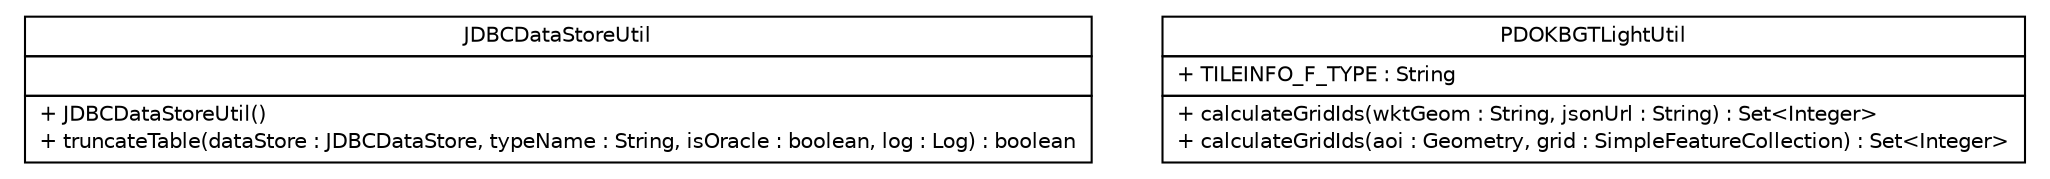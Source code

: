 #!/usr/local/bin/dot
#
# Class diagram 
# Generated by UMLGraph version R5_6-24-gf6e263 (http://www.umlgraph.org/)
#

digraph G {
	edge [fontname="Helvetica",fontsize=10,labelfontname="Helvetica",labelfontsize=10];
	node [fontname="Helvetica",fontsize=10,shape=plaintext];
	nodesep=0.25;
	ranksep=0.5;
	// nl.b3p.brmo.bgt.util.JDBCDataStoreUtil
	c0 [label=<<table title="nl.b3p.brmo.bgt.util.JDBCDataStoreUtil" border="0" cellborder="1" cellspacing="0" cellpadding="2" port="p" href="./JDBCDataStoreUtil.html">
		<tr><td><table border="0" cellspacing="0" cellpadding="1">
<tr><td align="center" balign="center"> JDBCDataStoreUtil </td></tr>
		</table></td></tr>
		<tr><td><table border="0" cellspacing="0" cellpadding="1">
<tr><td align="left" balign="left">  </td></tr>
		</table></td></tr>
		<tr><td><table border="0" cellspacing="0" cellpadding="1">
<tr><td align="left" balign="left"> + JDBCDataStoreUtil() </td></tr>
<tr><td align="left" balign="left"> + truncateTable(dataStore : JDBCDataStore, typeName : String, isOracle : boolean, log : Log) : boolean </td></tr>
		</table></td></tr>
		</table>>, URL="./JDBCDataStoreUtil.html", fontname="Helvetica", fontcolor="black", fontsize=10.0];
	// nl.b3p.brmo.bgt.util.PDOKBGTLightUtil
	c1 [label=<<table title="nl.b3p.brmo.bgt.util.PDOKBGTLightUtil" border="0" cellborder="1" cellspacing="0" cellpadding="2" port="p" href="./PDOKBGTLightUtil.html">
		<tr><td><table border="0" cellspacing="0" cellpadding="1">
<tr><td align="center" balign="center"> PDOKBGTLightUtil </td></tr>
		</table></td></tr>
		<tr><td><table border="0" cellspacing="0" cellpadding="1">
<tr><td align="left" balign="left"> + TILEINFO_F_TYPE : String </td></tr>
		</table></td></tr>
		<tr><td><table border="0" cellspacing="0" cellpadding="1">
<tr><td align="left" balign="left"> + calculateGridIds(wktGeom : String, jsonUrl : String) : Set&lt;Integer&gt; </td></tr>
<tr><td align="left" balign="left"> + calculateGridIds(aoi : Geometry, grid : SimpleFeatureCollection) : Set&lt;Integer&gt; </td></tr>
		</table></td></tr>
		</table>>, URL="./PDOKBGTLightUtil.html", fontname="Helvetica", fontcolor="black", fontsize=10.0];
}

